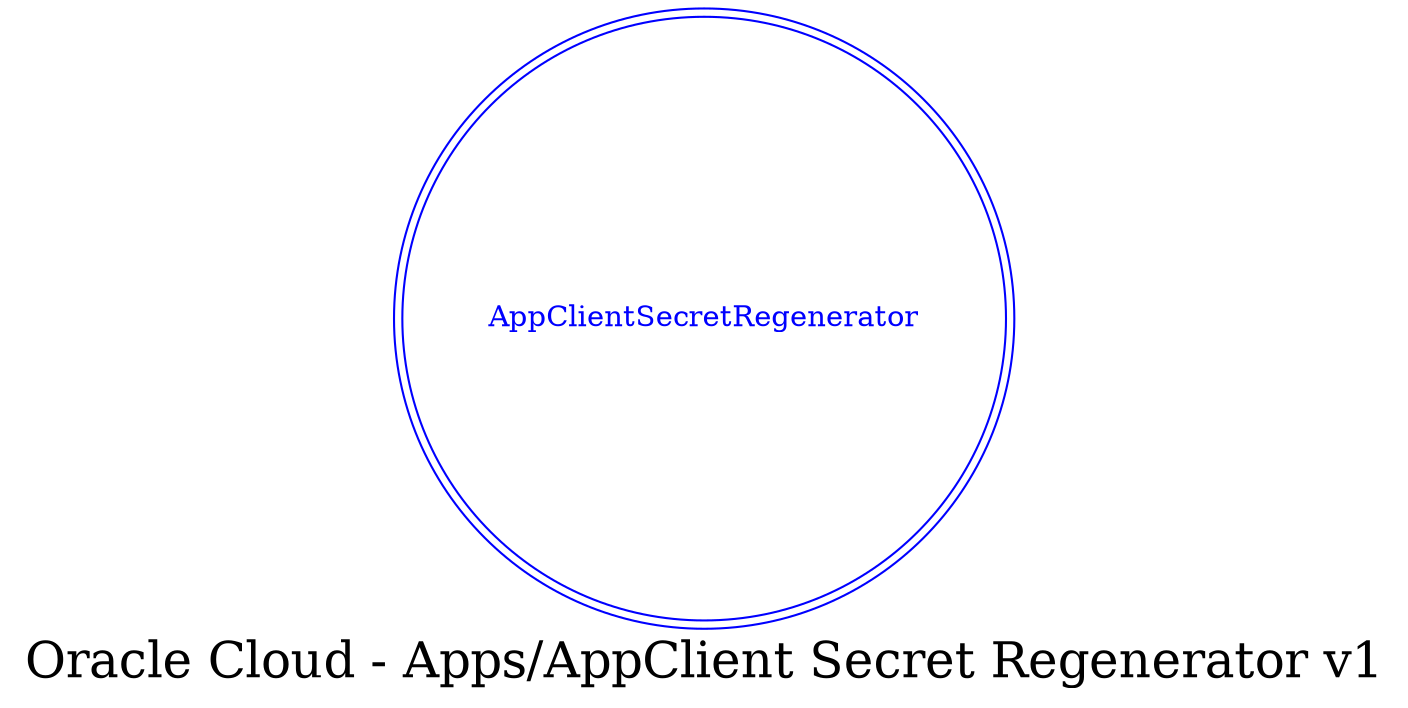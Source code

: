 digraph LexiconGraph {
graph[label="Oracle Cloud - Apps/AppClient Secret Regenerator v1", fontsize=24]
splines=true
"AppClientSecretRegenerator" [color=blue, fontcolor=blue, shape=doublecircle]
}
